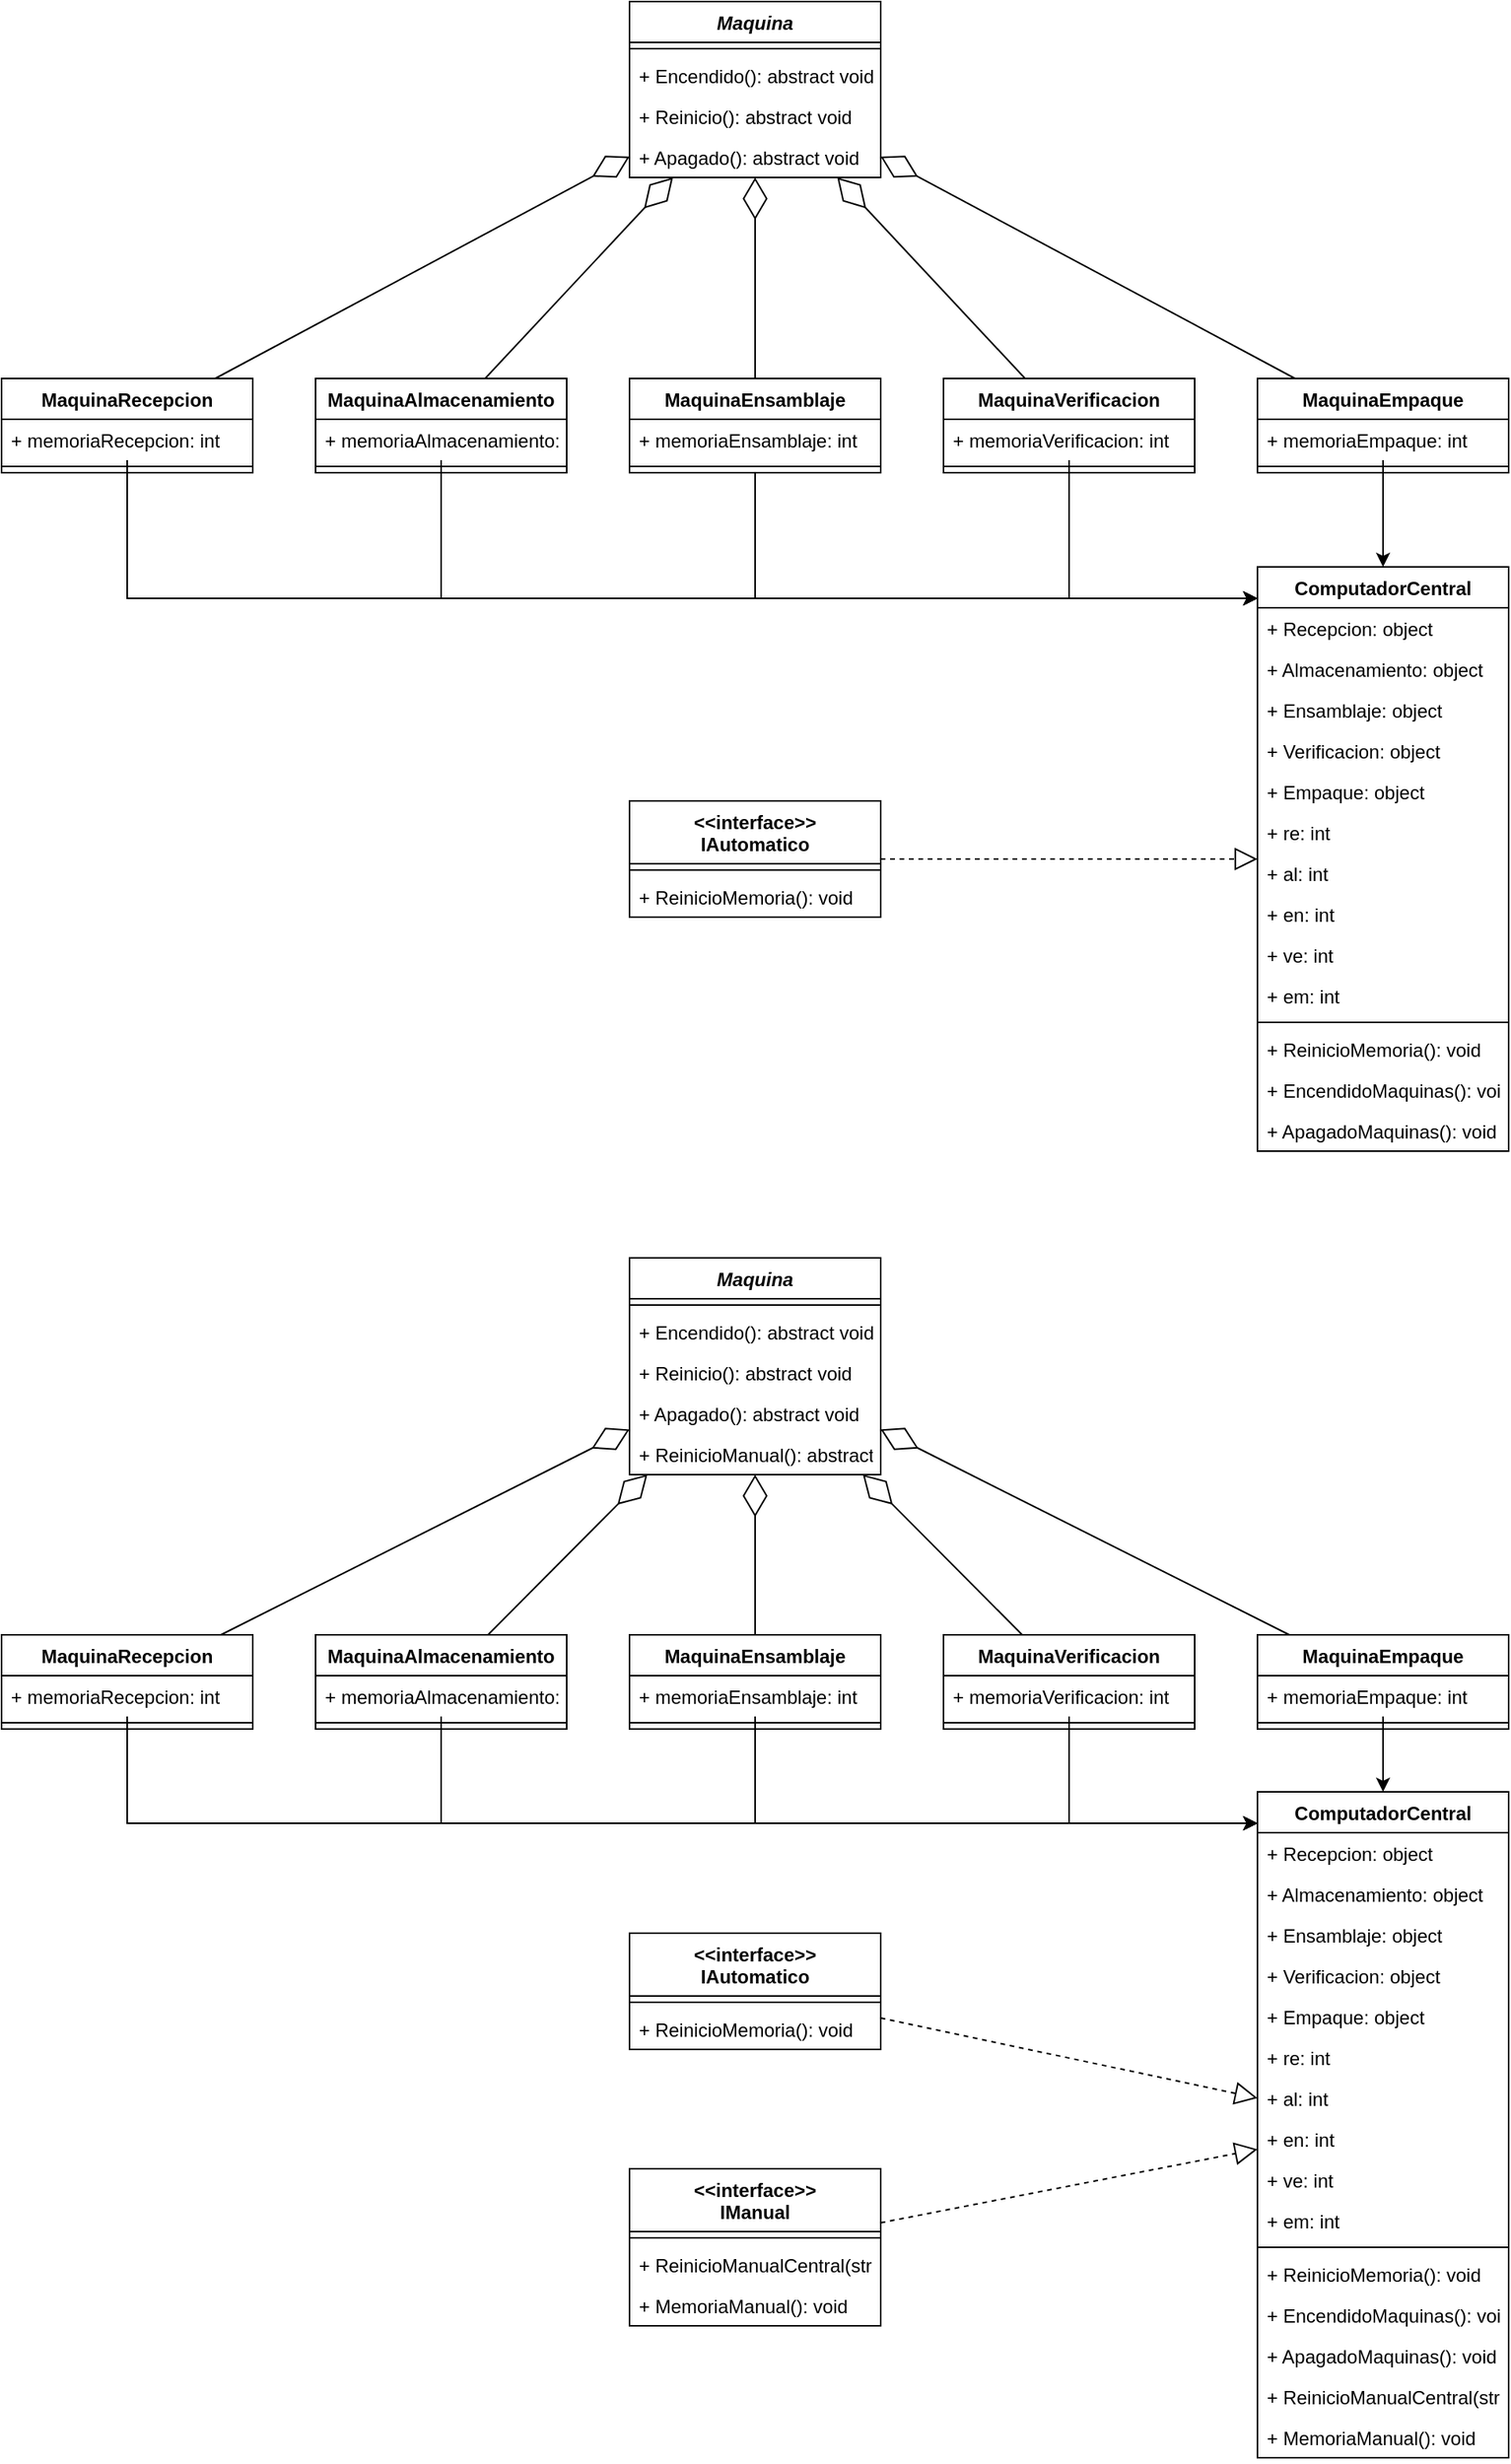 <mxfile version="12.9.14" type="device"><diagram id="YNjWbKpgvaJC5EKZEr6f" name="Page-1"><mxGraphModel dx="1360" dy="753" grid="1" gridSize="10" guides="1" tooltips="1" connect="1" arrows="1" fold="1" page="1" pageScale="1" pageWidth="827" pageHeight="1169" math="0" shadow="0"><root><mxCell id="0"/><mxCell id="1" parent="0"/><mxCell id="N6eScXlmAWK_v0Cr2AmW-4" value="" style="endArrow=diamondThin;endFill=0;endSize=24;html=1;" parent="1" source="7xE7A6drX-BciRognl_o-8" target="7xE7A6drX-BciRognl_o-4" edge="1"><mxGeometry width="160" relative="1" as="geometry"><mxPoint x="450" y="350" as="sourcePoint"/><mxPoint x="610" y="350" as="targetPoint"/></mxGeometry></mxCell><mxCell id="N6eScXlmAWK_v0Cr2AmW-5" value="" style="endArrow=diamondThin;endFill=0;endSize=24;html=1;" parent="1" source="7xE7A6drX-BciRognl_o-24" target="7xE7A6drX-BciRognl_o-4" edge="1"><mxGeometry width="160" relative="1" as="geometry"><mxPoint x="450" y="350" as="sourcePoint"/><mxPoint x="610" y="350" as="targetPoint"/></mxGeometry></mxCell><mxCell id="N6eScXlmAWK_v0Cr2AmW-6" value="" style="endArrow=diamondThin;endFill=0;endSize=24;html=1;" parent="1" source="7xE7A6drX-BciRognl_o-20" target="7xE7A6drX-BciRognl_o-4" edge="1"><mxGeometry width="160" relative="1" as="geometry"><mxPoint x="590" y="290" as="sourcePoint"/><mxPoint x="610" y="350" as="targetPoint"/></mxGeometry></mxCell><mxCell id="N6eScXlmAWK_v0Cr2AmW-8" value="" style="endArrow=diamondThin;endFill=0;endSize=24;html=1;" parent="1" source="7xE7A6drX-BciRognl_o-16" target="7xE7A6drX-BciRognl_o-4" edge="1"><mxGeometry width="160" relative="1" as="geometry"><mxPoint x="450" y="350" as="sourcePoint"/><mxPoint x="610" y="350" as="targetPoint"/></mxGeometry></mxCell><mxCell id="N6eScXlmAWK_v0Cr2AmW-9" value="" style="endArrow=diamondThin;endFill=0;endSize=24;html=1;" parent="1" source="7xE7A6drX-BciRognl_o-12" target="7xE7A6drX-BciRognl_o-4" edge="1"><mxGeometry width="160" relative="1" as="geometry"><mxPoint x="450" y="350" as="sourcePoint"/><mxPoint x="610" y="350" as="targetPoint"/></mxGeometry></mxCell><mxCell id="7xE7A6drX-BciRognl_o-8" value="MaquinaRecepcion" style="swimlane;fontStyle=1;align=center;verticalAlign=top;childLayout=stackLayout;horizontal=1;startSize=26;horizontalStack=0;resizeParent=1;resizeParentMax=0;resizeLast=0;collapsible=1;marginBottom=0;" parent="1" vertex="1"><mxGeometry x="40" y="360" width="160" height="60" as="geometry"/></mxCell><mxCell id="7xE7A6drX-BciRognl_o-9" value="+ memoriaRecepcion: int" style="text;strokeColor=none;fillColor=none;align=left;verticalAlign=top;spacingLeft=4;spacingRight=4;overflow=hidden;rotatable=0;points=[[0,0.5],[1,0.5]];portConstraint=eastwest;" parent="7xE7A6drX-BciRognl_o-8" vertex="1"><mxGeometry y="26" width="160" height="26" as="geometry"/></mxCell><mxCell id="7xE7A6drX-BciRognl_o-10" value="" style="line;strokeWidth=1;fillColor=none;align=left;verticalAlign=middle;spacingTop=-1;spacingLeft=3;spacingRight=3;rotatable=0;labelPosition=right;points=[];portConstraint=eastwest;" parent="7xE7A6drX-BciRognl_o-8" vertex="1"><mxGeometry y="52" width="160" height="8" as="geometry"/></mxCell><mxCell id="7xE7A6drX-BciRognl_o-24" value="MaquinaAlmacenamiento" style="swimlane;fontStyle=1;align=center;verticalAlign=top;childLayout=stackLayout;horizontal=1;startSize=26;horizontalStack=0;resizeParent=1;resizeParentMax=0;resizeLast=0;collapsible=1;marginBottom=0;" parent="1" vertex="1"><mxGeometry x="240" y="360" width="160" height="60" as="geometry"/></mxCell><mxCell id="7xE7A6drX-BciRognl_o-25" value="+ memoriaAlmacenamiento: int" style="text;strokeColor=none;fillColor=none;align=left;verticalAlign=top;spacingLeft=4;spacingRight=4;overflow=hidden;rotatable=0;points=[[0,0.5],[1,0.5]];portConstraint=eastwest;" parent="7xE7A6drX-BciRognl_o-24" vertex="1"><mxGeometry y="26" width="160" height="26" as="geometry"/></mxCell><mxCell id="7xE7A6drX-BciRognl_o-26" value="" style="line;strokeWidth=1;fillColor=none;align=left;verticalAlign=middle;spacingTop=-1;spacingLeft=3;spacingRight=3;rotatable=0;labelPosition=right;points=[];portConstraint=eastwest;" parent="7xE7A6drX-BciRognl_o-24" vertex="1"><mxGeometry y="52" width="160" height="8" as="geometry"/></mxCell><mxCell id="kAr_Cz40WgoyE2o6jleH-35" value="" style="edgeStyle=orthogonalEdgeStyle;rounded=0;orthogonalLoop=1;jettySize=auto;html=1;" edge="1" parent="1" source="7xE7A6drX-BciRognl_o-20" target="7xE7A6drX-BciRognl_o-28"><mxGeometry relative="1" as="geometry"><Array as="points"><mxPoint x="520" y="500"/></Array></mxGeometry></mxCell><mxCell id="7xE7A6drX-BciRognl_o-20" value="MaquinaEnsamblaje" style="swimlane;fontStyle=1;align=center;verticalAlign=top;childLayout=stackLayout;horizontal=1;startSize=26;horizontalStack=0;resizeParent=1;resizeParentMax=0;resizeLast=0;collapsible=1;marginBottom=0;" parent="1" vertex="1"><mxGeometry x="440" y="360" width="160" height="60" as="geometry"/></mxCell><mxCell id="7xE7A6drX-BciRognl_o-21" value="+ memoriaEnsamblaje: int" style="text;strokeColor=none;fillColor=none;align=left;verticalAlign=top;spacingLeft=4;spacingRight=4;overflow=hidden;rotatable=0;points=[[0,0.5],[1,0.5]];portConstraint=eastwest;" parent="7xE7A6drX-BciRognl_o-20" vertex="1"><mxGeometry y="26" width="160" height="26" as="geometry"/></mxCell><mxCell id="7xE7A6drX-BciRognl_o-22" value="" style="line;strokeWidth=1;fillColor=none;align=left;verticalAlign=middle;spacingTop=-1;spacingLeft=3;spacingRight=3;rotatable=0;labelPosition=right;points=[];portConstraint=eastwest;" parent="7xE7A6drX-BciRognl_o-20" vertex="1"><mxGeometry y="52" width="160" height="8" as="geometry"/></mxCell><mxCell id="7xE7A6drX-BciRognl_o-16" value="MaquinaVerificacion" style="swimlane;fontStyle=1;align=center;verticalAlign=top;childLayout=stackLayout;horizontal=1;startSize=26;horizontalStack=0;resizeParent=1;resizeParentMax=0;resizeLast=0;collapsible=1;marginBottom=0;" parent="1" vertex="1"><mxGeometry x="640" y="360" width="160" height="60" as="geometry"/></mxCell><mxCell id="7xE7A6drX-BciRognl_o-17" value="+ memoriaVerificacion: int" style="text;strokeColor=none;fillColor=none;align=left;verticalAlign=top;spacingLeft=4;spacingRight=4;overflow=hidden;rotatable=0;points=[[0,0.5],[1,0.5]];portConstraint=eastwest;" parent="7xE7A6drX-BciRognl_o-16" vertex="1"><mxGeometry y="26" width="160" height="26" as="geometry"/></mxCell><mxCell id="7xE7A6drX-BciRognl_o-18" value="" style="line;strokeWidth=1;fillColor=none;align=left;verticalAlign=middle;spacingTop=-1;spacingLeft=3;spacingRight=3;rotatable=0;labelPosition=right;points=[];portConstraint=eastwest;" parent="7xE7A6drX-BciRognl_o-16" vertex="1"><mxGeometry y="52" width="160" height="8" as="geometry"/></mxCell><mxCell id="7xE7A6drX-BciRognl_o-12" value="MaquinaEmpaque" style="swimlane;fontStyle=1;align=center;verticalAlign=top;childLayout=stackLayout;horizontal=1;startSize=26;horizontalStack=0;resizeParent=1;resizeParentMax=0;resizeLast=0;collapsible=1;marginBottom=0;" parent="1" vertex="1"><mxGeometry x="840" y="360" width="160" height="60" as="geometry"/></mxCell><mxCell id="7xE7A6drX-BciRognl_o-13" value="+ memoriaEmpaque: int" style="text;strokeColor=none;fillColor=none;align=left;verticalAlign=top;spacingLeft=4;spacingRight=4;overflow=hidden;rotatable=0;points=[[0,0.5],[1,0.5]];portConstraint=eastwest;" parent="7xE7A6drX-BciRognl_o-12" vertex="1"><mxGeometry y="26" width="160" height="26" as="geometry"/></mxCell><mxCell id="7xE7A6drX-BciRognl_o-14" value="" style="line;strokeWidth=1;fillColor=none;align=left;verticalAlign=middle;spacingTop=-1;spacingLeft=3;spacingRight=3;rotatable=0;labelPosition=right;points=[];portConstraint=eastwest;" parent="7xE7A6drX-BciRognl_o-12" vertex="1"><mxGeometry y="52" width="160" height="8" as="geometry"/></mxCell><mxCell id="7xE7A6drX-BciRognl_o-4" value="Maquina" style="swimlane;fontStyle=3;align=center;verticalAlign=top;childLayout=stackLayout;horizontal=1;startSize=26;horizontalStack=0;resizeParent=1;resizeParentMax=0;resizeLast=0;collapsible=1;marginBottom=0;" parent="1" vertex="1"><mxGeometry x="440" y="120" width="160" height="112" as="geometry"/></mxCell><mxCell id="7xE7A6drX-BciRognl_o-6" value="" style="line;strokeWidth=1;fillColor=none;align=left;verticalAlign=middle;spacingTop=-1;spacingLeft=3;spacingRight=3;rotatable=0;labelPosition=right;points=[];portConstraint=eastwest;" parent="7xE7A6drX-BciRognl_o-4" vertex="1"><mxGeometry y="26" width="160" height="8" as="geometry"/></mxCell><mxCell id="7xE7A6drX-BciRognl_o-7" value="+ Encendido(): abstract void" style="text;strokeColor=none;fillColor=none;align=left;verticalAlign=top;spacingLeft=4;spacingRight=4;overflow=hidden;rotatable=0;points=[[0,0.5],[1,0.5]];portConstraint=eastwest;" parent="7xE7A6drX-BciRognl_o-4" vertex="1"><mxGeometry y="34" width="160" height="26" as="geometry"/></mxCell><mxCell id="N6eScXlmAWK_v0Cr2AmW-2" value="+ Reinicio(): abstract void" style="text;strokeColor=none;fillColor=none;align=left;verticalAlign=top;spacingLeft=4;spacingRight=4;overflow=hidden;rotatable=0;points=[[0,0.5],[1,0.5]];portConstraint=eastwest;" parent="7xE7A6drX-BciRognl_o-4" vertex="1"><mxGeometry y="60" width="160" height="26" as="geometry"/></mxCell><mxCell id="N6eScXlmAWK_v0Cr2AmW-3" value="+ Apagado(): abstract void" style="text;strokeColor=none;fillColor=none;align=left;verticalAlign=top;spacingLeft=4;spacingRight=4;overflow=hidden;rotatable=0;points=[[0,0.5],[1,0.5]];portConstraint=eastwest;" parent="7xE7A6drX-BciRognl_o-4" vertex="1"><mxGeometry y="86" width="160" height="26" as="geometry"/></mxCell><mxCell id="N6eScXlmAWK_v0Cr2AmW-25" value="" style="endArrow=diamondThin;endFill=0;endSize=24;html=1;" parent="1" source="N6eScXlmAWK_v0Cr2AmW-30" target="N6eScXlmAWK_v0Cr2AmW-45" edge="1"><mxGeometry width="160" relative="1" as="geometry"><mxPoint x="450" y="1150" as="sourcePoint"/><mxPoint x="610" y="1150" as="targetPoint"/></mxGeometry></mxCell><mxCell id="N6eScXlmAWK_v0Cr2AmW-26" value="" style="endArrow=diamondThin;endFill=0;endSize=24;html=1;" parent="1" source="N6eScXlmAWK_v0Cr2AmW-33" target="N6eScXlmAWK_v0Cr2AmW-45" edge="1"><mxGeometry width="160" relative="1" as="geometry"><mxPoint x="450" y="1150" as="sourcePoint"/><mxPoint x="610" y="1150" as="targetPoint"/></mxGeometry></mxCell><mxCell id="N6eScXlmAWK_v0Cr2AmW-27" value="" style="endArrow=diamondThin;endFill=0;endSize=24;html=1;" parent="1" source="N6eScXlmAWK_v0Cr2AmW-36" target="N6eScXlmAWK_v0Cr2AmW-45" edge="1"><mxGeometry width="160" relative="1" as="geometry"><mxPoint x="590" y="1090" as="sourcePoint"/><mxPoint x="610" y="1150" as="targetPoint"/></mxGeometry></mxCell><mxCell id="N6eScXlmAWK_v0Cr2AmW-28" value="" style="endArrow=diamondThin;endFill=0;endSize=24;html=1;" parent="1" source="N6eScXlmAWK_v0Cr2AmW-39" target="N6eScXlmAWK_v0Cr2AmW-45" edge="1"><mxGeometry width="160" relative="1" as="geometry"><mxPoint x="450" y="1150" as="sourcePoint"/><mxPoint x="610" y="1150" as="targetPoint"/></mxGeometry></mxCell><mxCell id="N6eScXlmAWK_v0Cr2AmW-29" value="" style="endArrow=diamondThin;endFill=0;endSize=24;html=1;" parent="1" source="N6eScXlmAWK_v0Cr2AmW-42" target="N6eScXlmAWK_v0Cr2AmW-45" edge="1"><mxGeometry width="160" relative="1" as="geometry"><mxPoint x="450" y="1150" as="sourcePoint"/><mxPoint x="610" y="1150" as="targetPoint"/></mxGeometry></mxCell><mxCell id="N6eScXlmAWK_v0Cr2AmW-30" value="MaquinaRecepcion" style="swimlane;fontStyle=1;align=center;verticalAlign=top;childLayout=stackLayout;horizontal=1;startSize=26;horizontalStack=0;resizeParent=1;resizeParentMax=0;resizeLast=0;collapsible=1;marginBottom=0;" parent="1" vertex="1"><mxGeometry x="40" y="1160" width="160" height="60" as="geometry"/></mxCell><mxCell id="N6eScXlmAWK_v0Cr2AmW-31" value="+ memoriaRecepcion: int" style="text;strokeColor=none;fillColor=none;align=left;verticalAlign=top;spacingLeft=4;spacingRight=4;overflow=hidden;rotatable=0;points=[[0,0.5],[1,0.5]];portConstraint=eastwest;" parent="N6eScXlmAWK_v0Cr2AmW-30" vertex="1"><mxGeometry y="26" width="160" height="26" as="geometry"/></mxCell><mxCell id="N6eScXlmAWK_v0Cr2AmW-32" value="" style="line;strokeWidth=1;fillColor=none;align=left;verticalAlign=middle;spacingTop=-1;spacingLeft=3;spacingRight=3;rotatable=0;labelPosition=right;points=[];portConstraint=eastwest;" parent="N6eScXlmAWK_v0Cr2AmW-30" vertex="1"><mxGeometry y="52" width="160" height="8" as="geometry"/></mxCell><mxCell id="N6eScXlmAWK_v0Cr2AmW-33" value="MaquinaAlmacenamiento" style="swimlane;fontStyle=1;align=center;verticalAlign=top;childLayout=stackLayout;horizontal=1;startSize=26;horizontalStack=0;resizeParent=1;resizeParentMax=0;resizeLast=0;collapsible=1;marginBottom=0;" parent="1" vertex="1"><mxGeometry x="240" y="1160" width="160" height="60" as="geometry"/></mxCell><mxCell id="N6eScXlmAWK_v0Cr2AmW-34" value="+ memoriaAlmacenamiento: int" style="text;strokeColor=none;fillColor=none;align=left;verticalAlign=top;spacingLeft=4;spacingRight=4;overflow=hidden;rotatable=0;points=[[0,0.5],[1,0.5]];portConstraint=eastwest;" parent="N6eScXlmAWK_v0Cr2AmW-33" vertex="1"><mxGeometry y="26" width="160" height="26" as="geometry"/></mxCell><mxCell id="N6eScXlmAWK_v0Cr2AmW-35" value="" style="line;strokeWidth=1;fillColor=none;align=left;verticalAlign=middle;spacingTop=-1;spacingLeft=3;spacingRight=3;rotatable=0;labelPosition=right;points=[];portConstraint=eastwest;" parent="N6eScXlmAWK_v0Cr2AmW-33" vertex="1"><mxGeometry y="52" width="160" height="8" as="geometry"/></mxCell><mxCell id="N6eScXlmAWK_v0Cr2AmW-36" value="MaquinaEnsamblaje" style="swimlane;fontStyle=1;align=center;verticalAlign=top;childLayout=stackLayout;horizontal=1;startSize=26;horizontalStack=0;resizeParent=1;resizeParentMax=0;resizeLast=0;collapsible=1;marginBottom=0;" parent="1" vertex="1"><mxGeometry x="440" y="1160" width="160" height="60" as="geometry"/></mxCell><mxCell id="N6eScXlmAWK_v0Cr2AmW-37" value="+ memoriaEnsamblaje: int" style="text;strokeColor=none;fillColor=none;align=left;verticalAlign=top;spacingLeft=4;spacingRight=4;overflow=hidden;rotatable=0;points=[[0,0.5],[1,0.5]];portConstraint=eastwest;" parent="N6eScXlmAWK_v0Cr2AmW-36" vertex="1"><mxGeometry y="26" width="160" height="26" as="geometry"/></mxCell><mxCell id="N6eScXlmAWK_v0Cr2AmW-38" value="" style="line;strokeWidth=1;fillColor=none;align=left;verticalAlign=middle;spacingTop=-1;spacingLeft=3;spacingRight=3;rotatable=0;labelPosition=right;points=[];portConstraint=eastwest;" parent="N6eScXlmAWK_v0Cr2AmW-36" vertex="1"><mxGeometry y="52" width="160" height="8" as="geometry"/></mxCell><mxCell id="N6eScXlmAWK_v0Cr2AmW-39" value="MaquinaVerificacion" style="swimlane;fontStyle=1;align=center;verticalAlign=top;childLayout=stackLayout;horizontal=1;startSize=26;horizontalStack=0;resizeParent=1;resizeParentMax=0;resizeLast=0;collapsible=1;marginBottom=0;" parent="1" vertex="1"><mxGeometry x="640" y="1160" width="160" height="60" as="geometry"/></mxCell><mxCell id="N6eScXlmAWK_v0Cr2AmW-40" value="+ memoriaVerificacion: int" style="text;strokeColor=none;fillColor=none;align=left;verticalAlign=top;spacingLeft=4;spacingRight=4;overflow=hidden;rotatable=0;points=[[0,0.5],[1,0.5]];portConstraint=eastwest;" parent="N6eScXlmAWK_v0Cr2AmW-39" vertex="1"><mxGeometry y="26" width="160" height="26" as="geometry"/></mxCell><mxCell id="N6eScXlmAWK_v0Cr2AmW-41" value="" style="line;strokeWidth=1;fillColor=none;align=left;verticalAlign=middle;spacingTop=-1;spacingLeft=3;spacingRight=3;rotatable=0;labelPosition=right;points=[];portConstraint=eastwest;" parent="N6eScXlmAWK_v0Cr2AmW-39" vertex="1"><mxGeometry y="52" width="160" height="8" as="geometry"/></mxCell><mxCell id="N6eScXlmAWK_v0Cr2AmW-42" value="MaquinaEmpaque" style="swimlane;fontStyle=1;align=center;verticalAlign=top;childLayout=stackLayout;horizontal=1;startSize=26;horizontalStack=0;resizeParent=1;resizeParentMax=0;resizeLast=0;collapsible=1;marginBottom=0;" parent="1" vertex="1"><mxGeometry x="840" y="1160" width="160" height="60" as="geometry"/></mxCell><mxCell id="N6eScXlmAWK_v0Cr2AmW-43" value="+ memoriaEmpaque: int" style="text;strokeColor=none;fillColor=none;align=left;verticalAlign=top;spacingLeft=4;spacingRight=4;overflow=hidden;rotatable=0;points=[[0,0.5],[1,0.5]];portConstraint=eastwest;" parent="N6eScXlmAWK_v0Cr2AmW-42" vertex="1"><mxGeometry y="26" width="160" height="26" as="geometry"/></mxCell><mxCell id="N6eScXlmAWK_v0Cr2AmW-44" value="" style="line;strokeWidth=1;fillColor=none;align=left;verticalAlign=middle;spacingTop=-1;spacingLeft=3;spacingRight=3;rotatable=0;labelPosition=right;points=[];portConstraint=eastwest;" parent="N6eScXlmAWK_v0Cr2AmW-42" vertex="1"><mxGeometry y="52" width="160" height="8" as="geometry"/></mxCell><mxCell id="N6eScXlmAWK_v0Cr2AmW-45" value="Maquina" style="swimlane;fontStyle=3;align=center;verticalAlign=top;childLayout=stackLayout;horizontal=1;startSize=26;horizontalStack=0;resizeParent=1;resizeParentMax=0;resizeLast=0;collapsible=1;marginBottom=0;" parent="1" vertex="1"><mxGeometry x="440" y="920" width="160" height="138" as="geometry"/></mxCell><mxCell id="N6eScXlmAWK_v0Cr2AmW-46" value="" style="line;strokeWidth=1;fillColor=none;align=left;verticalAlign=middle;spacingTop=-1;spacingLeft=3;spacingRight=3;rotatable=0;labelPosition=right;points=[];portConstraint=eastwest;" parent="N6eScXlmAWK_v0Cr2AmW-45" vertex="1"><mxGeometry y="26" width="160" height="8" as="geometry"/></mxCell><mxCell id="N6eScXlmAWK_v0Cr2AmW-47" value="+ Encendido(): abstract void" style="text;strokeColor=none;fillColor=none;align=left;verticalAlign=top;spacingLeft=4;spacingRight=4;overflow=hidden;rotatable=0;points=[[0,0.5],[1,0.5]];portConstraint=eastwest;" parent="N6eScXlmAWK_v0Cr2AmW-45" vertex="1"><mxGeometry y="34" width="160" height="26" as="geometry"/></mxCell><mxCell id="N6eScXlmAWK_v0Cr2AmW-48" value="+ Reinicio(): abstract void" style="text;strokeColor=none;fillColor=none;align=left;verticalAlign=top;spacingLeft=4;spacingRight=4;overflow=hidden;rotatable=0;points=[[0,0.5],[1,0.5]];portConstraint=eastwest;" parent="N6eScXlmAWK_v0Cr2AmW-45" vertex="1"><mxGeometry y="60" width="160" height="26" as="geometry"/></mxCell><mxCell id="N6eScXlmAWK_v0Cr2AmW-49" value="+ Apagado(): abstract void" style="text;strokeColor=none;fillColor=none;align=left;verticalAlign=top;spacingLeft=4;spacingRight=4;overflow=hidden;rotatable=0;points=[[0,0.5],[1,0.5]];portConstraint=eastwest;" parent="N6eScXlmAWK_v0Cr2AmW-45" vertex="1"><mxGeometry y="86" width="160" height="26" as="geometry"/></mxCell><mxCell id="N6eScXlmAWK_v0Cr2AmW-63" value="+ ReinicioManual(): abstract void" style="text;strokeColor=none;fillColor=none;align=left;verticalAlign=top;spacingLeft=4;spacingRight=4;overflow=hidden;rotatable=0;points=[[0,0.5],[1,0.5]];portConstraint=eastwest;" parent="N6eScXlmAWK_v0Cr2AmW-45" vertex="1"><mxGeometry y="112" width="160" height="26" as="geometry"/></mxCell><mxCell id="7xE7A6drX-BciRognl_o-28" value="ComputadorCentral" style="swimlane;fontStyle=1;align=center;verticalAlign=top;childLayout=stackLayout;horizontal=1;startSize=26;horizontalStack=0;resizeParent=1;resizeParentMax=0;resizeLast=0;collapsible=1;marginBottom=0;" parent="1" vertex="1"><mxGeometry x="840" y="480" width="160" height="372" as="geometry"/></mxCell><mxCell id="7xE7A6drX-BciRognl_o-29" value="+ Recepcion: object" style="text;strokeColor=none;fillColor=none;align=left;verticalAlign=top;spacingLeft=4;spacingRight=4;overflow=hidden;rotatable=0;points=[[0,0.5],[1,0.5]];portConstraint=eastwest;" parent="7xE7A6drX-BciRognl_o-28" vertex="1"><mxGeometry y="26" width="160" height="26" as="geometry"/></mxCell><mxCell id="N6eScXlmAWK_v0Cr2AmW-15" value="+ Almacenamiento: object" style="text;strokeColor=none;fillColor=none;align=left;verticalAlign=top;spacingLeft=4;spacingRight=4;overflow=hidden;rotatable=0;points=[[0,0.5],[1,0.5]];portConstraint=eastwest;" parent="7xE7A6drX-BciRognl_o-28" vertex="1"><mxGeometry y="52" width="160" height="26" as="geometry"/></mxCell><mxCell id="N6eScXlmAWK_v0Cr2AmW-16" value="+ Ensamblaje: object" style="text;strokeColor=none;fillColor=none;align=left;verticalAlign=top;spacingLeft=4;spacingRight=4;overflow=hidden;rotatable=0;points=[[0,0.5],[1,0.5]];portConstraint=eastwest;" parent="7xE7A6drX-BciRognl_o-28" vertex="1"><mxGeometry y="78" width="160" height="26" as="geometry"/></mxCell><mxCell id="N6eScXlmAWK_v0Cr2AmW-17" value="+ Verificacion: object" style="text;strokeColor=none;fillColor=none;align=left;verticalAlign=top;spacingLeft=4;spacingRight=4;overflow=hidden;rotatable=0;points=[[0,0.5],[1,0.5]];portConstraint=eastwest;" parent="7xE7A6drX-BciRognl_o-28" vertex="1"><mxGeometry y="104" width="160" height="26" as="geometry"/></mxCell><mxCell id="N6eScXlmAWK_v0Cr2AmW-18" value="+ Empaque: object" style="text;strokeColor=none;fillColor=none;align=left;verticalAlign=top;spacingLeft=4;spacingRight=4;overflow=hidden;rotatable=0;points=[[0,0.5],[1,0.5]];portConstraint=eastwest;" parent="7xE7A6drX-BciRognl_o-28" vertex="1"><mxGeometry y="130" width="160" height="26" as="geometry"/></mxCell><mxCell id="kAr_Cz40WgoyE2o6jleH-19" value="+ re: int" style="text;strokeColor=none;fillColor=none;align=left;verticalAlign=top;spacingLeft=4;spacingRight=4;overflow=hidden;rotatable=0;points=[[0,0.5],[1,0.5]];portConstraint=eastwest;" vertex="1" parent="7xE7A6drX-BciRognl_o-28"><mxGeometry y="156" width="160" height="26" as="geometry"/></mxCell><mxCell id="kAr_Cz40WgoyE2o6jleH-20" value="+ al: int" style="text;strokeColor=none;fillColor=none;align=left;verticalAlign=top;spacingLeft=4;spacingRight=4;overflow=hidden;rotatable=0;points=[[0,0.5],[1,0.5]];portConstraint=eastwest;" vertex="1" parent="7xE7A6drX-BciRognl_o-28"><mxGeometry y="182" width="160" height="26" as="geometry"/></mxCell><mxCell id="kAr_Cz40WgoyE2o6jleH-21" value="+ en: int" style="text;strokeColor=none;fillColor=none;align=left;verticalAlign=top;spacingLeft=4;spacingRight=4;overflow=hidden;rotatable=0;points=[[0,0.5],[1,0.5]];portConstraint=eastwest;" vertex="1" parent="7xE7A6drX-BciRognl_o-28"><mxGeometry y="208" width="160" height="26" as="geometry"/></mxCell><mxCell id="kAr_Cz40WgoyE2o6jleH-22" value="+ ve: int" style="text;strokeColor=none;fillColor=none;align=left;verticalAlign=top;spacingLeft=4;spacingRight=4;overflow=hidden;rotatable=0;points=[[0,0.5],[1,0.5]];portConstraint=eastwest;" vertex="1" parent="7xE7A6drX-BciRognl_o-28"><mxGeometry y="234" width="160" height="26" as="geometry"/></mxCell><mxCell id="kAr_Cz40WgoyE2o6jleH-23" value="+ em: int" style="text;strokeColor=none;fillColor=none;align=left;verticalAlign=top;spacingLeft=4;spacingRight=4;overflow=hidden;rotatable=0;points=[[0,0.5],[1,0.5]];portConstraint=eastwest;" vertex="1" parent="7xE7A6drX-BciRognl_o-28"><mxGeometry y="260" width="160" height="26" as="geometry"/></mxCell><mxCell id="7xE7A6drX-BciRognl_o-30" value="" style="line;strokeWidth=1;fillColor=none;align=left;verticalAlign=middle;spacingTop=-1;spacingLeft=3;spacingRight=3;rotatable=0;labelPosition=right;points=[];portConstraint=eastwest;" parent="7xE7A6drX-BciRognl_o-28" vertex="1"><mxGeometry y="286" width="160" height="8" as="geometry"/></mxCell><mxCell id="7xE7A6drX-BciRognl_o-31" value="+ ReinicioMemoria(): void" style="text;strokeColor=none;fillColor=none;align=left;verticalAlign=top;spacingLeft=4;spacingRight=4;overflow=hidden;rotatable=0;points=[[0,0.5],[1,0.5]];portConstraint=eastwest;" parent="7xE7A6drX-BciRognl_o-28" vertex="1"><mxGeometry y="294" width="160" height="26" as="geometry"/></mxCell><mxCell id="N6eScXlmAWK_v0Cr2AmW-19" value="+ EncendidoMaquinas(): void" style="text;strokeColor=none;fillColor=none;align=left;verticalAlign=top;spacingLeft=4;spacingRight=4;overflow=hidden;rotatable=0;points=[[0,0.5],[1,0.5]];portConstraint=eastwest;" parent="7xE7A6drX-BciRognl_o-28" vertex="1"><mxGeometry y="320" width="160" height="26" as="geometry"/></mxCell><mxCell id="N6eScXlmAWK_v0Cr2AmW-20" value="+ ApagadoMaquinas(): void" style="text;strokeColor=none;fillColor=none;align=left;verticalAlign=top;spacingLeft=4;spacingRight=4;overflow=hidden;rotatable=0;points=[[0,0.5],[1,0.5]];portConstraint=eastwest;" parent="7xE7A6drX-BciRognl_o-28" vertex="1"><mxGeometry y="346" width="160" height="26" as="geometry"/></mxCell><mxCell id="kAr_Cz40WgoyE2o6jleH-15" value="&lt;&lt;interface&gt;&gt;&#10;IAutomatico" style="swimlane;fontStyle=1;align=center;verticalAlign=top;childLayout=stackLayout;horizontal=1;startSize=40;horizontalStack=0;resizeParent=1;resizeParentMax=0;resizeLast=0;collapsible=1;marginBottom=0;" vertex="1" parent="1"><mxGeometry x="440" y="629" width="160" height="74" as="geometry"/></mxCell><mxCell id="kAr_Cz40WgoyE2o6jleH-17" value="" style="line;strokeWidth=1;fillColor=none;align=left;verticalAlign=middle;spacingTop=-1;spacingLeft=3;spacingRight=3;rotatable=0;labelPosition=right;points=[];portConstraint=eastwest;" vertex="1" parent="kAr_Cz40WgoyE2o6jleH-15"><mxGeometry y="40" width="160" height="8" as="geometry"/></mxCell><mxCell id="kAr_Cz40WgoyE2o6jleH-18" value="+ ReinicioMemoria(): void" style="text;strokeColor=none;fillColor=none;align=left;verticalAlign=top;spacingLeft=4;spacingRight=4;overflow=hidden;rotatable=0;points=[[0,0.5],[1,0.5]];portConstraint=eastwest;" vertex="1" parent="kAr_Cz40WgoyE2o6jleH-15"><mxGeometry y="48" width="160" height="26" as="geometry"/></mxCell><mxCell id="N6eScXlmAWK_v0Cr2AmW-50" value="ComputadorCentral" style="swimlane;fontStyle=1;align=center;verticalAlign=top;childLayout=stackLayout;horizontal=1;startSize=26;horizontalStack=0;resizeParent=1;resizeParentMax=0;resizeLast=0;collapsible=1;marginBottom=0;" parent="1" vertex="1"><mxGeometry x="840" y="1260" width="160" height="424" as="geometry"/></mxCell><mxCell id="N6eScXlmAWK_v0Cr2AmW-51" value="+ Recepcion: object" style="text;strokeColor=none;fillColor=none;align=left;verticalAlign=top;spacingLeft=4;spacingRight=4;overflow=hidden;rotatable=0;points=[[0,0.5],[1,0.5]];portConstraint=eastwest;" parent="N6eScXlmAWK_v0Cr2AmW-50" vertex="1"><mxGeometry y="26" width="160" height="26" as="geometry"/></mxCell><mxCell id="N6eScXlmAWK_v0Cr2AmW-52" value="+ Almacenamiento: object" style="text;strokeColor=none;fillColor=none;align=left;verticalAlign=top;spacingLeft=4;spacingRight=4;overflow=hidden;rotatable=0;points=[[0,0.5],[1,0.5]];portConstraint=eastwest;" parent="N6eScXlmAWK_v0Cr2AmW-50" vertex="1"><mxGeometry y="52" width="160" height="26" as="geometry"/></mxCell><mxCell id="N6eScXlmAWK_v0Cr2AmW-53" value="+ Ensamblaje: object" style="text;strokeColor=none;fillColor=none;align=left;verticalAlign=top;spacingLeft=4;spacingRight=4;overflow=hidden;rotatable=0;points=[[0,0.5],[1,0.5]];portConstraint=eastwest;" parent="N6eScXlmAWK_v0Cr2AmW-50" vertex="1"><mxGeometry y="78" width="160" height="26" as="geometry"/></mxCell><mxCell id="N6eScXlmAWK_v0Cr2AmW-54" value="+ Verificacion: object" style="text;strokeColor=none;fillColor=none;align=left;verticalAlign=top;spacingLeft=4;spacingRight=4;overflow=hidden;rotatable=0;points=[[0,0.5],[1,0.5]];portConstraint=eastwest;" parent="N6eScXlmAWK_v0Cr2AmW-50" vertex="1"><mxGeometry y="104" width="160" height="26" as="geometry"/></mxCell><mxCell id="N6eScXlmAWK_v0Cr2AmW-55" value="+ Empaque: object" style="text;strokeColor=none;fillColor=none;align=left;verticalAlign=top;spacingLeft=4;spacingRight=4;overflow=hidden;rotatable=0;points=[[0,0.5],[1,0.5]];portConstraint=eastwest;" parent="N6eScXlmAWK_v0Cr2AmW-50" vertex="1"><mxGeometry y="130" width="160" height="26" as="geometry"/></mxCell><mxCell id="kAr_Cz40WgoyE2o6jleH-1" value="+ re: int" style="text;strokeColor=none;fillColor=none;align=left;verticalAlign=top;spacingLeft=4;spacingRight=4;overflow=hidden;rotatable=0;points=[[0,0.5],[1,0.5]];portConstraint=eastwest;" vertex="1" parent="N6eScXlmAWK_v0Cr2AmW-50"><mxGeometry y="156" width="160" height="26" as="geometry"/></mxCell><mxCell id="kAr_Cz40WgoyE2o6jleH-2" value="+ al: int" style="text;strokeColor=none;fillColor=none;align=left;verticalAlign=top;spacingLeft=4;spacingRight=4;overflow=hidden;rotatable=0;points=[[0,0.5],[1,0.5]];portConstraint=eastwest;" vertex="1" parent="N6eScXlmAWK_v0Cr2AmW-50"><mxGeometry y="182" width="160" height="26" as="geometry"/></mxCell><mxCell id="kAr_Cz40WgoyE2o6jleH-3" value="+ en: int" style="text;strokeColor=none;fillColor=none;align=left;verticalAlign=top;spacingLeft=4;spacingRight=4;overflow=hidden;rotatable=0;points=[[0,0.5],[1,0.5]];portConstraint=eastwest;" vertex="1" parent="N6eScXlmAWK_v0Cr2AmW-50"><mxGeometry y="208" width="160" height="26" as="geometry"/></mxCell><mxCell id="kAr_Cz40WgoyE2o6jleH-4" value="+ ve: int" style="text;strokeColor=none;fillColor=none;align=left;verticalAlign=top;spacingLeft=4;spacingRight=4;overflow=hidden;rotatable=0;points=[[0,0.5],[1,0.5]];portConstraint=eastwest;" vertex="1" parent="N6eScXlmAWK_v0Cr2AmW-50"><mxGeometry y="234" width="160" height="26" as="geometry"/></mxCell><mxCell id="kAr_Cz40WgoyE2o6jleH-5" value="+ em: int" style="text;strokeColor=none;fillColor=none;align=left;verticalAlign=top;spacingLeft=4;spacingRight=4;overflow=hidden;rotatable=0;points=[[0,0.5],[1,0.5]];portConstraint=eastwest;" vertex="1" parent="N6eScXlmAWK_v0Cr2AmW-50"><mxGeometry y="260" width="160" height="26" as="geometry"/></mxCell><mxCell id="N6eScXlmAWK_v0Cr2AmW-56" value="" style="line;strokeWidth=1;fillColor=none;align=left;verticalAlign=middle;spacingTop=-1;spacingLeft=3;spacingRight=3;rotatable=0;labelPosition=right;points=[];portConstraint=eastwest;" parent="N6eScXlmAWK_v0Cr2AmW-50" vertex="1"><mxGeometry y="286" width="160" height="8" as="geometry"/></mxCell><mxCell id="N6eScXlmAWK_v0Cr2AmW-57" value="+ ReinicioMemoria(): void" style="text;strokeColor=none;fillColor=none;align=left;verticalAlign=top;spacingLeft=4;spacingRight=4;overflow=hidden;rotatable=0;points=[[0,0.5],[1,0.5]];portConstraint=eastwest;" parent="N6eScXlmAWK_v0Cr2AmW-50" vertex="1"><mxGeometry y="294" width="160" height="26" as="geometry"/></mxCell><mxCell id="N6eScXlmAWK_v0Cr2AmW-58" value="+ EncendidoMaquinas(): void" style="text;strokeColor=none;fillColor=none;align=left;verticalAlign=top;spacingLeft=4;spacingRight=4;overflow=hidden;rotatable=0;points=[[0,0.5],[1,0.5]];portConstraint=eastwest;" parent="N6eScXlmAWK_v0Cr2AmW-50" vertex="1"><mxGeometry y="320" width="160" height="26" as="geometry"/></mxCell><mxCell id="N6eScXlmAWK_v0Cr2AmW-59" value="+ ApagadoMaquinas(): void" style="text;strokeColor=none;fillColor=none;align=left;verticalAlign=top;spacingLeft=4;spacingRight=4;overflow=hidden;rotatable=0;points=[[0,0.5],[1,0.5]];portConstraint=eastwest;" parent="N6eScXlmAWK_v0Cr2AmW-50" vertex="1"><mxGeometry y="346" width="160" height="26" as="geometry"/></mxCell><mxCell id="N6eScXlmAWK_v0Cr2AmW-60" value="+ ReinicioManualCentral(string): void" style="text;strokeColor=none;fillColor=none;align=left;verticalAlign=top;spacingLeft=4;spacingRight=4;overflow=hidden;rotatable=0;points=[[0,0.5],[1,0.5]];portConstraint=eastwest;" parent="N6eScXlmAWK_v0Cr2AmW-50" vertex="1"><mxGeometry y="372" width="160" height="26" as="geometry"/></mxCell><mxCell id="N6eScXlmAWK_v0Cr2AmW-61" value="+ MemoriaManual(): void" style="text;strokeColor=none;fillColor=none;align=left;verticalAlign=top;spacingLeft=4;spacingRight=4;overflow=hidden;rotatable=0;points=[[0,0.5],[1,0.5]];portConstraint=eastwest;" parent="N6eScXlmAWK_v0Cr2AmW-50" vertex="1"><mxGeometry y="398" width="160" height="26" as="geometry"/></mxCell><mxCell id="kAr_Cz40WgoyE2o6jleH-7" value="&lt;&lt;interface&gt;&gt;&#10;IAutomatico" style="swimlane;fontStyle=1;align=center;verticalAlign=top;childLayout=stackLayout;horizontal=1;startSize=40;horizontalStack=0;resizeParent=1;resizeParentMax=0;resizeLast=0;collapsible=1;marginBottom=0;" vertex="1" parent="1"><mxGeometry x="440" y="1350" width="160" height="74" as="geometry"/></mxCell><mxCell id="kAr_Cz40WgoyE2o6jleH-9" value="" style="line;strokeWidth=1;fillColor=none;align=left;verticalAlign=middle;spacingTop=-1;spacingLeft=3;spacingRight=3;rotatable=0;labelPosition=right;points=[];portConstraint=eastwest;" vertex="1" parent="kAr_Cz40WgoyE2o6jleH-7"><mxGeometry y="40" width="160" height="8" as="geometry"/></mxCell><mxCell id="kAr_Cz40WgoyE2o6jleH-10" value="+ ReinicioMemoria(): void" style="text;strokeColor=none;fillColor=none;align=left;verticalAlign=top;spacingLeft=4;spacingRight=4;overflow=hidden;rotatable=0;points=[[0,0.5],[1,0.5]];portConstraint=eastwest;" vertex="1" parent="kAr_Cz40WgoyE2o6jleH-7"><mxGeometry y="48" width="160" height="26" as="geometry"/></mxCell><mxCell id="kAr_Cz40WgoyE2o6jleH-11" value="&lt;&lt;interface&gt;&gt;&#10;IManual" style="swimlane;fontStyle=1;align=center;verticalAlign=top;childLayout=stackLayout;horizontal=1;startSize=40;horizontalStack=0;resizeParent=1;resizeParentMax=0;resizeLast=0;collapsible=1;marginBottom=0;" vertex="1" parent="1"><mxGeometry x="440" y="1500" width="160" height="100" as="geometry"/></mxCell><mxCell id="kAr_Cz40WgoyE2o6jleH-13" value="" style="line;strokeWidth=1;fillColor=none;align=left;verticalAlign=middle;spacingTop=-1;spacingLeft=3;spacingRight=3;rotatable=0;labelPosition=right;points=[];portConstraint=eastwest;" vertex="1" parent="kAr_Cz40WgoyE2o6jleH-11"><mxGeometry y="40" width="160" height="8" as="geometry"/></mxCell><mxCell id="kAr_Cz40WgoyE2o6jleH-14" value="+ ReinicioManualCentral(string): void" style="text;strokeColor=none;fillColor=none;align=left;verticalAlign=top;spacingLeft=4;spacingRight=4;overflow=hidden;rotatable=0;points=[[0,0.5],[1,0.5]];portConstraint=eastwest;" vertex="1" parent="kAr_Cz40WgoyE2o6jleH-11"><mxGeometry y="48" width="160" height="26" as="geometry"/></mxCell><mxCell id="kAr_Cz40WgoyE2o6jleH-24" value="+ MemoriaManual(): void" style="text;strokeColor=none;fillColor=none;align=left;verticalAlign=top;spacingLeft=4;spacingRight=4;overflow=hidden;rotatable=0;points=[[0,0.5],[1,0.5]];portConstraint=eastwest;" vertex="1" parent="kAr_Cz40WgoyE2o6jleH-11"><mxGeometry y="74" width="160" height="26" as="geometry"/></mxCell><mxCell id="kAr_Cz40WgoyE2o6jleH-25" value="" style="endArrow=block;dashed=1;endFill=0;endSize=12;html=1;" edge="1" parent="1" source="kAr_Cz40WgoyE2o6jleH-7" target="N6eScXlmAWK_v0Cr2AmW-50"><mxGeometry width="160" relative="1" as="geometry"><mxPoint x="380" y="1320" as="sourcePoint"/><mxPoint x="540" y="1320" as="targetPoint"/></mxGeometry></mxCell><mxCell id="kAr_Cz40WgoyE2o6jleH-26" value="" style="endArrow=block;dashed=1;endFill=0;endSize=12;html=1;" edge="1" parent="1" source="kAr_Cz40WgoyE2o6jleH-11" target="N6eScXlmAWK_v0Cr2AmW-50"><mxGeometry width="160" relative="1" as="geometry"><mxPoint x="380" y="1320" as="sourcePoint"/><mxPoint x="540" y="1320" as="targetPoint"/></mxGeometry></mxCell><mxCell id="kAr_Cz40WgoyE2o6jleH-27" value="" style="endArrow=block;dashed=1;endFill=0;endSize=12;html=1;" edge="1" parent="1" source="kAr_Cz40WgoyE2o6jleH-15" target="7xE7A6drX-BciRognl_o-28"><mxGeometry width="160" relative="1" as="geometry"><mxPoint x="380" y="620" as="sourcePoint"/><mxPoint x="540" y="620" as="targetPoint"/></mxGeometry></mxCell><mxCell id="kAr_Cz40WgoyE2o6jleH-28" value="" style="edgeStyle=orthogonalEdgeStyle;rounded=0;orthogonalLoop=1;jettySize=auto;html=1;" edge="1" parent="1" source="N6eScXlmAWK_v0Cr2AmW-31" target="N6eScXlmAWK_v0Cr2AmW-50"><mxGeometry relative="1" as="geometry"><Array as="points"><mxPoint x="120" y="1280"/></Array></mxGeometry></mxCell><mxCell id="kAr_Cz40WgoyE2o6jleH-29" value="" style="edgeStyle=orthogonalEdgeStyle;rounded=0;orthogonalLoop=1;jettySize=auto;html=1;" edge="1" parent="1" source="N6eScXlmAWK_v0Cr2AmW-34" target="N6eScXlmAWK_v0Cr2AmW-50"><mxGeometry relative="1" as="geometry"><Array as="points"><mxPoint x="320" y="1280"/></Array></mxGeometry></mxCell><mxCell id="kAr_Cz40WgoyE2o6jleH-30" value="" style="edgeStyle=orthogonalEdgeStyle;rounded=0;orthogonalLoop=1;jettySize=auto;html=1;" edge="1" parent="1" source="N6eScXlmAWK_v0Cr2AmW-37" target="N6eScXlmAWK_v0Cr2AmW-50"><mxGeometry relative="1" as="geometry"><Array as="points"><mxPoint x="520" y="1280"/></Array></mxGeometry></mxCell><mxCell id="kAr_Cz40WgoyE2o6jleH-31" value="" style="edgeStyle=orthogonalEdgeStyle;rounded=0;orthogonalLoop=1;jettySize=auto;html=1;" edge="1" parent="1" source="N6eScXlmAWK_v0Cr2AmW-40" target="N6eScXlmAWK_v0Cr2AmW-50"><mxGeometry relative="1" as="geometry"><Array as="points"><mxPoint x="720" y="1280"/></Array></mxGeometry></mxCell><mxCell id="kAr_Cz40WgoyE2o6jleH-32" value="" style="edgeStyle=orthogonalEdgeStyle;rounded=0;orthogonalLoop=1;jettySize=auto;html=1;" edge="1" parent="1" source="N6eScXlmAWK_v0Cr2AmW-43" target="N6eScXlmAWK_v0Cr2AmW-50"><mxGeometry relative="1" as="geometry"><Array as="points"><mxPoint x="920" y="1230"/><mxPoint x="920" y="1230"/></Array></mxGeometry></mxCell><mxCell id="kAr_Cz40WgoyE2o6jleH-33" value="" style="edgeStyle=orthogonalEdgeStyle;rounded=0;orthogonalLoop=1;jettySize=auto;html=1;" edge="1" parent="1" source="7xE7A6drX-BciRognl_o-9" target="7xE7A6drX-BciRognl_o-28"><mxGeometry relative="1" as="geometry"><Array as="points"><mxPoint x="120" y="500"/></Array></mxGeometry></mxCell><mxCell id="kAr_Cz40WgoyE2o6jleH-34" value="" style="edgeStyle=orthogonalEdgeStyle;rounded=0;orthogonalLoop=1;jettySize=auto;html=1;" edge="1" parent="1" source="7xE7A6drX-BciRognl_o-25" target="7xE7A6drX-BciRognl_o-28"><mxGeometry relative="1" as="geometry"><Array as="points"><mxPoint x="320" y="500"/></Array></mxGeometry></mxCell><mxCell id="kAr_Cz40WgoyE2o6jleH-36" value="" style="edgeStyle=orthogonalEdgeStyle;rounded=0;orthogonalLoop=1;jettySize=auto;html=1;" edge="1" parent="1" source="7xE7A6drX-BciRognl_o-17" target="7xE7A6drX-BciRognl_o-28"><mxGeometry relative="1" as="geometry"><Array as="points"><mxPoint x="720" y="500"/></Array></mxGeometry></mxCell><mxCell id="kAr_Cz40WgoyE2o6jleH-37" value="" style="edgeStyle=orthogonalEdgeStyle;rounded=0;orthogonalLoop=1;jettySize=auto;html=1;" edge="1" parent="1" source="7xE7A6drX-BciRognl_o-13" target="7xE7A6drX-BciRognl_o-28"><mxGeometry relative="1" as="geometry"><Array as="points"><mxPoint x="920" y="446"/><mxPoint x="920" y="446"/></Array></mxGeometry></mxCell></root></mxGraphModel></diagram></mxfile>